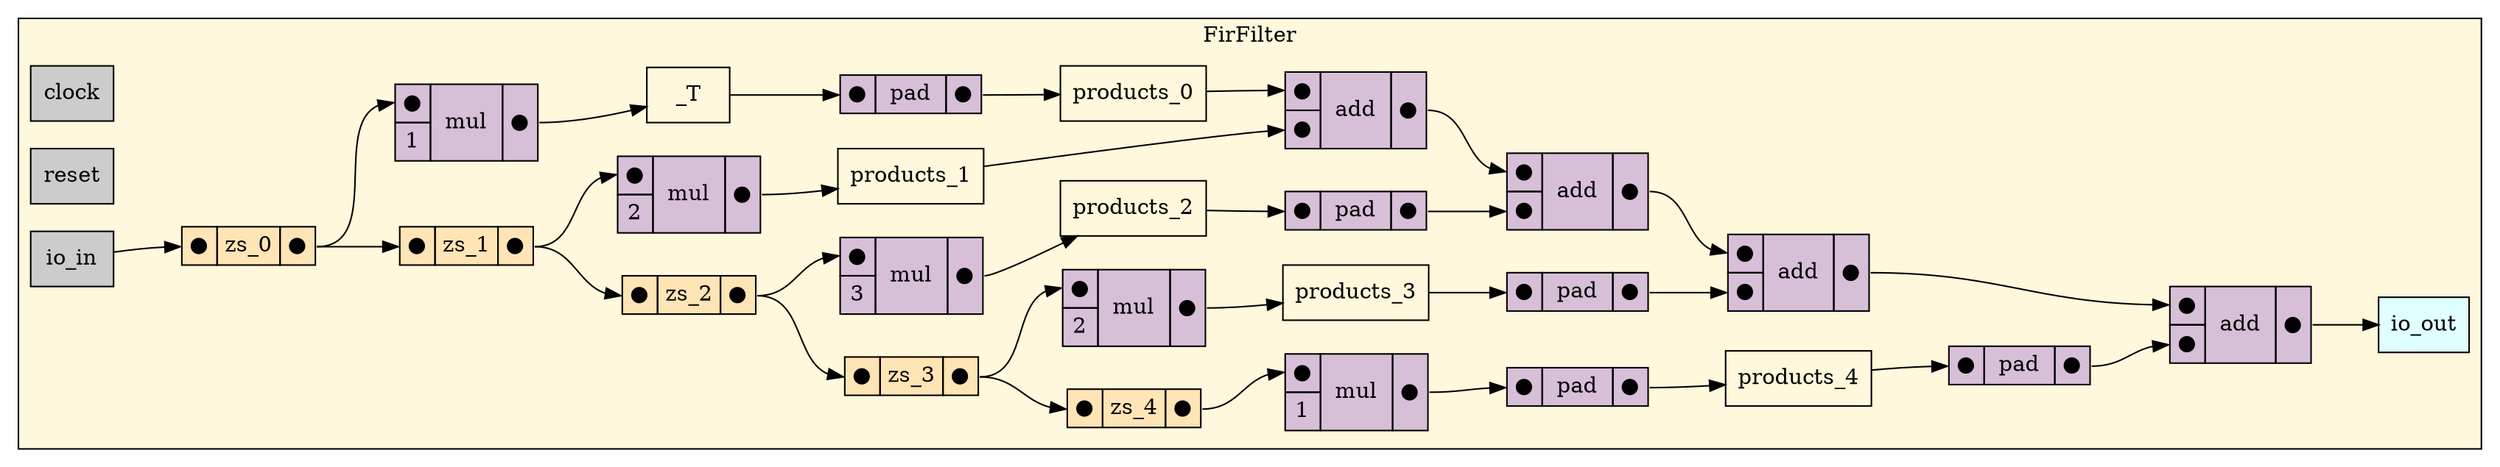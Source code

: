 digraph FirFilter {
stylesheet = "styles.css"
rankdir="LR" 

subgraph cluster_FirFilter {
  label="FirFilter"
  URL=""
  bgcolor="#FFF8DC"
  cluster_FirFilter_clock [shape = "rectangle" style="filled" fillcolor="#CCCCCC" label="clock" rank="0"]
     
cluster_FirFilter_reset [shape = "rectangle" style="filled" fillcolor="#CCCCCC" label="reset" rank="0"]
     
cluster_FirFilter_io_in [shape = "rectangle" style="filled" fillcolor="#CCCCCC" label="io_in" rank="0"]
     
cluster_FirFilter_io_out [shape = "rectangle" style="filled" fillcolor="#E0FFFF" label="io_out" rank="1000"]
     
struct_cluster_FirFilter_zs_0 [shape="plaintext" label=<
<TABLE BORDER="0" CELLBORDER="1" CELLSPACING="0" CELLPADDING="4" BGCOLOR="#FFE4B5">
  <TR>
    <TD PORT="in">&#x25cf;</TD>
    <TD>zs_0</TD>
    <TD PORT="out">&#x25cf;</TD>
  </TR>
</TABLE>>];
struct_cluster_FirFilter_zs_1 [shape="plaintext" label=<
<TABLE BORDER="0" CELLBORDER="1" CELLSPACING="0" CELLPADDING="4" BGCOLOR="#FFE4B5">
  <TR>
    <TD PORT="in">&#x25cf;</TD>
    <TD>zs_1</TD>
    <TD PORT="out">&#x25cf;</TD>
  </TR>
</TABLE>>];
struct_cluster_FirFilter_zs_2 [shape="plaintext" label=<
<TABLE BORDER="0" CELLBORDER="1" CELLSPACING="0" CELLPADDING="4" BGCOLOR="#FFE4B5">
  <TR>
    <TD PORT="in">&#x25cf;</TD>
    <TD>zs_2</TD>
    <TD PORT="out">&#x25cf;</TD>
  </TR>
</TABLE>>];
struct_cluster_FirFilter_zs_3 [shape="plaintext" label=<
<TABLE BORDER="0" CELLBORDER="1" CELLSPACING="0" CELLPADDING="4" BGCOLOR="#FFE4B5">
  <TR>
    <TD PORT="in">&#x25cf;</TD>
    <TD>zs_3</TD>
    <TD PORT="out">&#x25cf;</TD>
  </TR>
</TABLE>>];
struct_cluster_FirFilter_zs_4 [shape="plaintext" label=<
<TABLE BORDER="0" CELLBORDER="1" CELLSPACING="0" CELLPADDING="4" BGCOLOR="#FFE4B5">
  <TR>
    <TD PORT="in">&#x25cf;</TD>
    <TD>zs_4</TD>
    <TD PORT="out">&#x25cf;</TD>
  </TR>
</TABLE>>];
cluster_FirFilter__T [label = "_T" shape="rectangle"]; 

op_mul_18 [shape = "plaintext" label=<
<TABLE BORDER="0" CELLBORDER="1" CELLSPACING="0" CELLPADDING="4" BGCOLOR="#D8BFD8">
  <TR>
    <TD PORT="in1">&#x25cf;</TD>
    <TD ROWSPAN="2" > mul </TD>
    <TD ROWSPAN="2" PORT="out">&#x25cf;</TD>
  </TR>
  <TR>
    <TD PORT="in2">1</TD>
  </TR>
</TABLE>>];
       
cluster_FirFilter_products_1 [label = "products_1" shape="rectangle"]; 

op_mul_19 [shape = "plaintext" label=<
<TABLE BORDER="0" CELLBORDER="1" CELLSPACING="0" CELLPADDING="4" BGCOLOR="#D8BFD8">
  <TR>
    <TD PORT="in1">&#x25cf;</TD>
    <TD ROWSPAN="2" > mul </TD>
    <TD ROWSPAN="2" PORT="out">&#x25cf;</TD>
  </TR>
  <TR>
    <TD PORT="in2">2</TD>
  </TR>
</TABLE>>];
       
cluster_FirFilter_products_2 [label = "products_2" shape="rectangle"]; 

op_mul_20 [shape = "plaintext" label=<
<TABLE BORDER="0" CELLBORDER="1" CELLSPACING="0" CELLPADDING="4" BGCOLOR="#D8BFD8">
  <TR>
    <TD PORT="in1">&#x25cf;</TD>
    <TD ROWSPAN="2" > mul </TD>
    <TD ROWSPAN="2" PORT="out">&#x25cf;</TD>
  </TR>
  <TR>
    <TD PORT="in2">3</TD>
  </TR>
</TABLE>>];
       
cluster_FirFilter_products_3 [label = "products_3" shape="rectangle"]; 

op_mul_21 [shape = "plaintext" label=<
<TABLE BORDER="0" CELLBORDER="1" CELLSPACING="0" CELLPADDING="4" BGCOLOR="#D8BFD8">
  <TR>
    <TD PORT="in1">&#x25cf;</TD>
    <TD ROWSPAN="2" > mul </TD>
    <TD ROWSPAN="2" PORT="out">&#x25cf;</TD>
  </TR>
  <TR>
    <TD PORT="in2">2</TD>
  </TR>
</TABLE>>];
       
cluster_FirFilter_products_0 [label = "products_0" shape="rectangle"]; 

op_pad_22 [shape = "plaintext" label=<
<TABLE BORDER="0" CELLBORDER="1" CELLSPACING="0" CELLPADDING="4" BGCOLOR="#D8BFD8">
  <TR>
    <TD PORT="in1">&#x25cf;</TD>
    <TD > pad </TD>
    <TD PORT="out">&#x25cf;</TD>
  </TR>
</TABLE>>];
       
cluster_FirFilter_products_4 [label = "products_4" shape="rectangle"]; 

op_pad_23 [shape = "plaintext" label=<
<TABLE BORDER="0" CELLBORDER="1" CELLSPACING="0" CELLPADDING="4" BGCOLOR="#D8BFD8">
  <TR>
    <TD PORT="in1">&#x25cf;</TD>
    <TD > pad </TD>
    <TD PORT="out">&#x25cf;</TD>
  </TR>
</TABLE>>];
       

op_mul_24 [shape = "plaintext" label=<
<TABLE BORDER="0" CELLBORDER="1" CELLSPACING="0" CELLPADDING="4" BGCOLOR="#D8BFD8">
  <TR>
    <TD PORT="in1">&#x25cf;</TD>
    <TD ROWSPAN="2" > mul </TD>
    <TD ROWSPAN="2" PORT="out">&#x25cf;</TD>
  </TR>
  <TR>
    <TD PORT="in2">1</TD>
  </TR>
</TABLE>>];
       

op_add_25 [shape = "plaintext" label=<
<TABLE BORDER="0" CELLBORDER="1" CELLSPACING="0" CELLPADDING="4" BGCOLOR="#D8BFD8">
  <TR>
    <TD PORT="in1">&#x25cf;</TD>
    <TD ROWSPAN="2" > add </TD>
    <TD ROWSPAN="2" PORT="out">&#x25cf;</TD>
  </TR>
  <TR>
    <TD PORT="in2">&#x25cf;</TD>
  </TR>
</TABLE>>];
       

op_add_26 [shape = "plaintext" label=<
<TABLE BORDER="0" CELLBORDER="1" CELLSPACING="0" CELLPADDING="4" BGCOLOR="#D8BFD8">
  <TR>
    <TD PORT="in1">&#x25cf;</TD>
    <TD ROWSPAN="2" > add </TD>
    <TD ROWSPAN="2" PORT="out">&#x25cf;</TD>
  </TR>
  <TR>
    <TD PORT="in2">&#x25cf;</TD>
  </TR>
</TABLE>>];
       

op_add_27 [shape = "plaintext" label=<
<TABLE BORDER="0" CELLBORDER="1" CELLSPACING="0" CELLPADDING="4" BGCOLOR="#D8BFD8">
  <TR>
    <TD PORT="in1">&#x25cf;</TD>
    <TD ROWSPAN="2" > add </TD>
    <TD ROWSPAN="2" PORT="out">&#x25cf;</TD>
  </TR>
  <TR>
    <TD PORT="in2">&#x25cf;</TD>
  </TR>
</TABLE>>];
       

op_add_28 [shape = "plaintext" label=<
<TABLE BORDER="0" CELLBORDER="1" CELLSPACING="0" CELLPADDING="4" BGCOLOR="#D8BFD8">
  <TR>
    <TD PORT="in1">&#x25cf;</TD>
    <TD ROWSPAN="2" > add </TD>
    <TD ROWSPAN="2" PORT="out">&#x25cf;</TD>
  </TR>
  <TR>
    <TD PORT="in2">&#x25cf;</TD>
  </TR>
</TABLE>>];
       

op_pad_29 [shape = "plaintext" label=<
<TABLE BORDER="0" CELLBORDER="1" CELLSPACING="0" CELLPADDING="4" BGCOLOR="#D8BFD8">
  <TR>
    <TD PORT="in1">&#x25cf;</TD>
    <TD > pad </TD>
    <TD PORT="out">&#x25cf;</TD>
  </TR>
</TABLE>>];
       

op_pad_30 [shape = "plaintext" label=<
<TABLE BORDER="0" CELLBORDER="1" CELLSPACING="0" CELLPADDING="4" BGCOLOR="#D8BFD8">
  <TR>
    <TD PORT="in1">&#x25cf;</TD>
    <TD > pad </TD>
    <TD PORT="out">&#x25cf;</TD>
  </TR>
</TABLE>>];
       

op_pad_31 [shape = "plaintext" label=<
<TABLE BORDER="0" CELLBORDER="1" CELLSPACING="0" CELLPADDING="4" BGCOLOR="#D8BFD8">
  <TR>
    <TD PORT="in1">&#x25cf;</TD>
    <TD > pad </TD>
    <TD PORT="out">&#x25cf;</TD>
  </TR>
</TABLE>>];
       

  struct_cluster_FirFilter_zs_3:out -> struct_cluster_FirFilter_zs_4:in
  struct_cluster_FirFilter_zs_1:out -> struct_cluster_FirFilter_zs_2:in
  cluster_FirFilter_io_in -> struct_cluster_FirFilter_zs_0:in
  cluster_FirFilter_products_1 -> op_add_28:in2
  op_add_28:out -> op_add_27:in1
  op_mul_20:out -> cluster_FirFilter_products_2
  cluster_FirFilter_products_3 -> op_pad_30:in1
  struct_cluster_FirFilter_zs_0:out -> op_mul_18:in1
  struct_cluster_FirFilter_zs_2:out -> op_mul_20:in1
  op_add_25:out -> cluster_FirFilter_io_out
  op_pad_31:out -> op_add_25:in2
  struct_cluster_FirFilter_zs_4:out -> op_mul_24:in1
  cluster_FirFilter__T -> op_pad_22:in1
  cluster_FirFilter_products_2 -> op_pad_29:in1
  cluster_FirFilter_products_0 -> op_add_28:in1
  op_pad_30:out -> op_add_26:in2
  cluster_FirFilter_products_4 -> op_pad_31:in1
  struct_cluster_FirFilter_zs_2:out -> struct_cluster_FirFilter_zs_3:in
  op_add_26:out -> op_add_25:in1
  struct_cluster_FirFilter_zs_0:out -> struct_cluster_FirFilter_zs_1:in
  op_mul_19:out -> cluster_FirFilter_products_1
  struct_cluster_FirFilter_zs_1:out -> op_mul_19:in1
  op_mul_18:out -> cluster_FirFilter__T
  op_pad_23:out -> cluster_FirFilter_products_4
  struct_cluster_FirFilter_zs_3:out -> op_mul_21:in1
  op_pad_29:out -> op_add_27:in2
  op_mul_24:out -> op_pad_23:in1
  op_add_27:out -> op_add_26:in1
  op_mul_21:out -> cluster_FirFilter_products_3
  op_pad_22:out -> cluster_FirFilter_products_0
  
  
}
     
}
